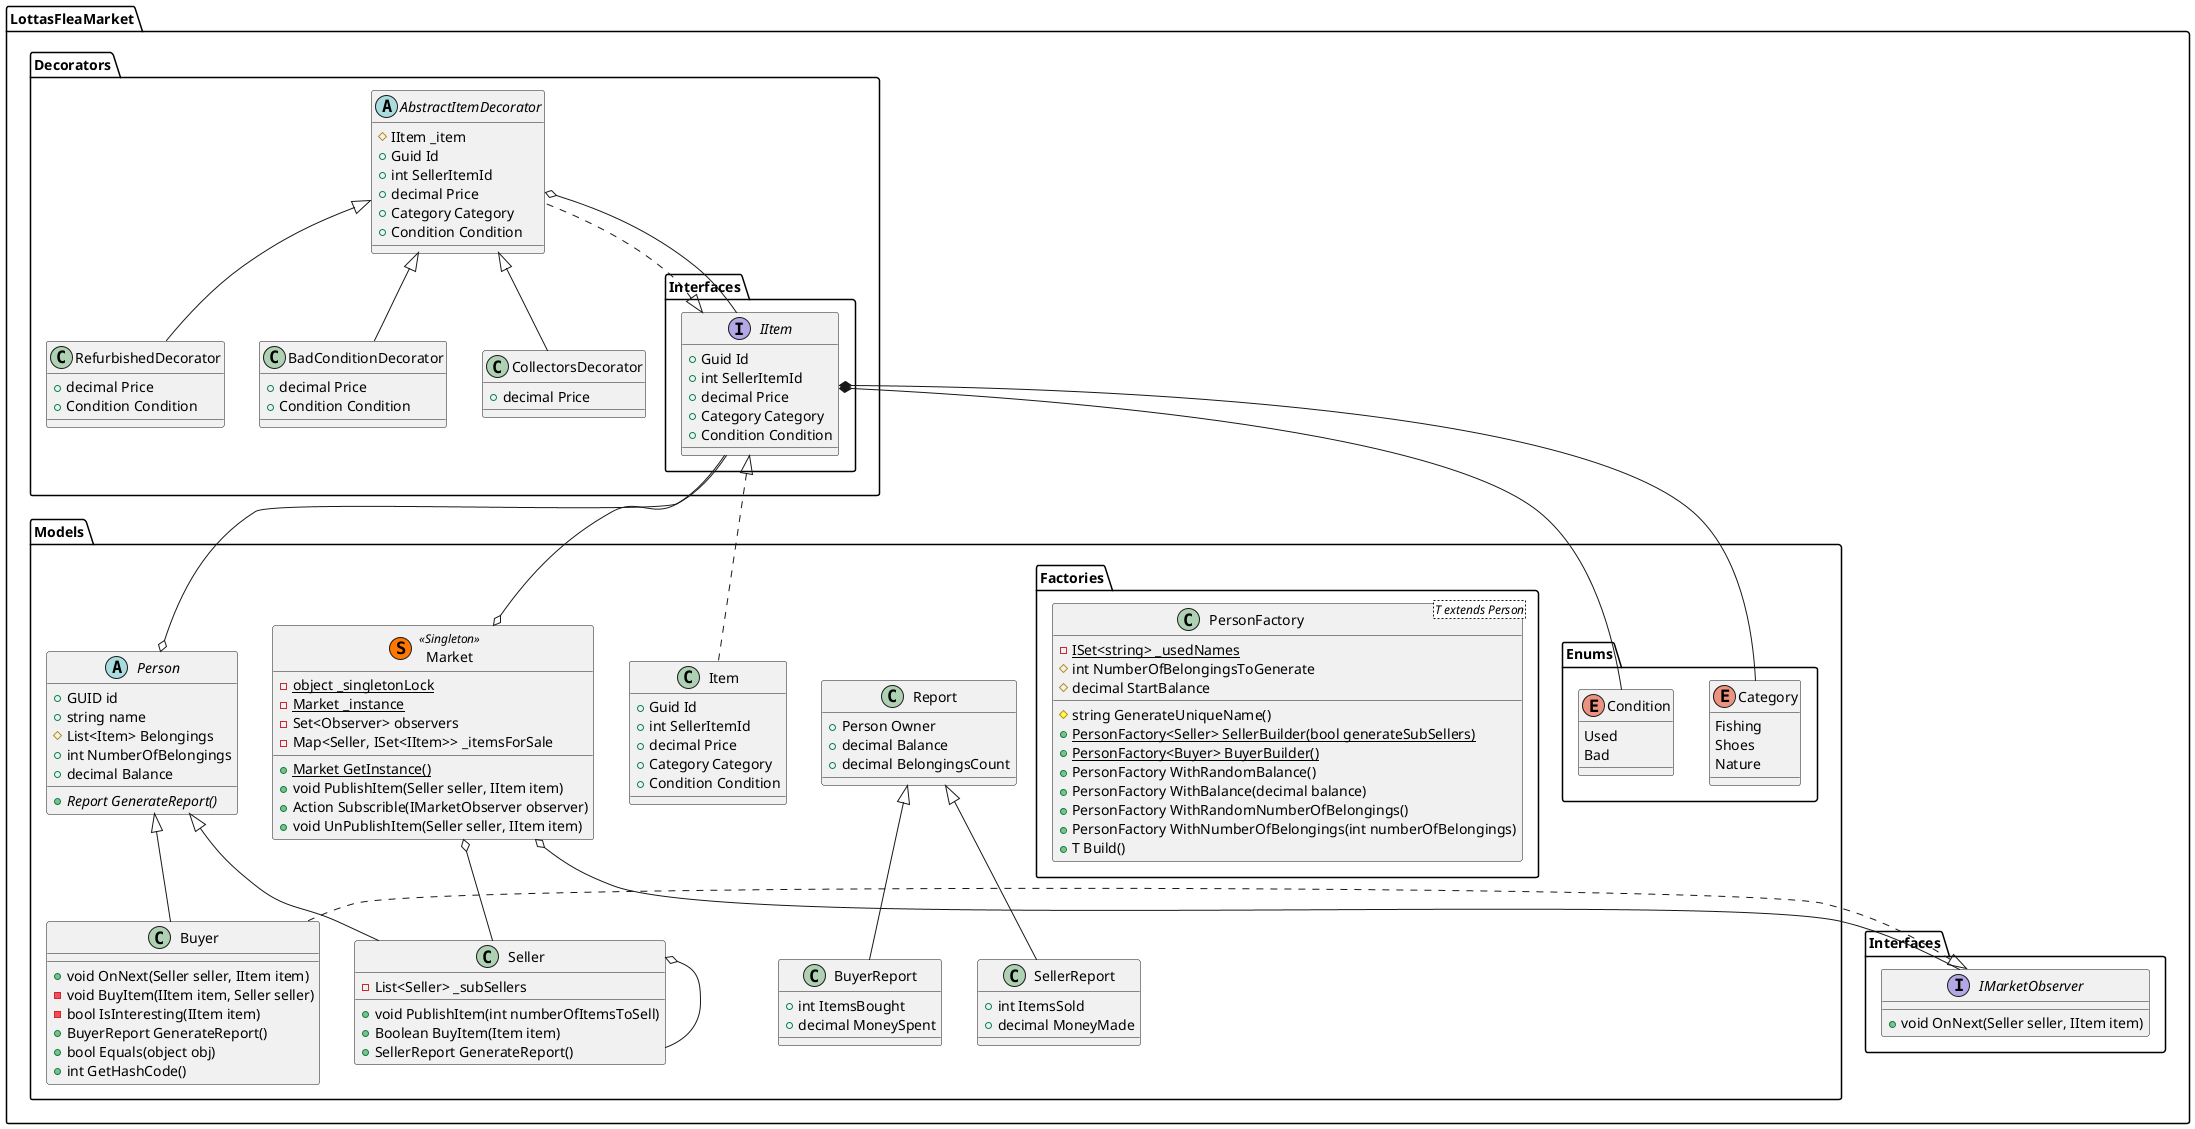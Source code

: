 @startuml
namespace LottasFleaMarket {
    namespace Decorators {
        namespace Interfaces {
            interface IItem {
                 +Guid Id
                 +int SellerItemId
                 +decimal Price
                 +Category Category
                 +Condition Condition
             }
         }
         
         abstract class AbstractItemDecorator implements LottasFleaMarket.Decorators.Interfaces.IItem {
             #IItem _item
             +Guid Id
             +int SellerItemId
             +decimal Price
             +Category Category
             +Condition Condition
         }
         
         class BadConditionDecorator extends AbstractItemDecorator {
             +decimal Price
             +Condition Condition
         }
         
         class CollectorsDecorator extends AbstractItemDecorator {
             +decimal Price
         }
         
         class RefurbishedDecorator extends AbstractItemDecorator {
             +decimal Price
             +Condition Condition
         }
         
         AbstractItemDecorator o-- LottasFleaMarket.Decorators.Interfaces.IItem
    }

    namespace Interfaces {
        interface IMarketObserver {
            +void OnNext(Seller seller, IItem item)
        }
    }
    
    namespace Models {
        namespace Enums {
            enum Category {
                Fishing
                Shoes
                Nature
            }
            
            enum Condition {
                Used
                Bad
            }
            
            LottasFleaMarket.Decorators.Interfaces.IItem *-- Condition
            LottasFleaMarket.Decorators.Interfaces.IItem *-- Category
        }
        
        namespace Factories {
            class PersonFactory<T extends Person> {
                -{static} ISet<string> _usedNames
                #string GenerateUniqueName()
                #int NumberOfBelongingsToGenerate
                #decimal StartBalance
                +{static} PersonFactory<Seller> SellerBuilder(bool generateSubSellers)
                +{static} PersonFactory<Buyer> BuyerBuilder()
                +PersonFactory WithRandomBalance()
                +PersonFactory WithBalance(decimal balance)
                +PersonFactory WithRandomNumberOfBelongings()
                +PersonFactory WithNumberOfBelongings(int numberOfBelongings)
                +T Build()
            }
        }
        
        class Report {
            +Person Owner
            +decimal Balance
            +decimal BelongingsCount
        }
        
        class BuyerReport extends Report {
            +int ItemsBought
            +decimal MoneySpent
        }
        
        class SellerReport extends Report {
            +int ItemsSold
            +decimal MoneyMade
        }
        
        abstract class Person {
            +GUID id
            +string name
            #List<Item> Belongings
            +int NumberOfBelongings
            +decimal Balance
            +{abstract} Report GenerateReport()
        }
        
        class Buyer extends Person implements LottasFleaMarket.Interfaces.IMarketObserver {
            +void OnNext(Seller seller, IItem item)
            -void BuyItem(IItem item, Seller seller)
            -bool IsInteresting(IItem item)
            +BuyerReport GenerateReport()
            +bool Equals(object obj)
            +int GetHashCode()
        }
        
        class Seller extends Person {
            -List<Seller> _subSellers
            +void PublishItem(int numberOfItemsToSell)
            +Boolean BuyItem(Item item)
            +SellerReport GenerateReport()
        }
        
        class Item implements LottasFleaMarket.Decorators.Interfaces.IItem {
             +Guid Id
             +int SellerItemId
             +decimal Price
             +Category Category
             +Condition Condition
        }
        
        
        class Market << (S,#FF7700) Singleton>> {
            -{static} object _singletonLock
            -{static} Market _instance
            -Set<Observer> observers
            -Map<Seller, ISet<IItem>> _itemsForSale
            +{static} Market GetInstance()
            +void PublishItem(Seller seller, IItem item)
            +Action Subscrible(IMarketObserver observer)
            +void UnPublishItem(Seller seller, IItem item)
        }
        
        Person o-- LottasFleaMarket.Decorators.Interfaces.IItem
         
        Seller o-- Seller
        
        Market o-- Seller
        Market o-- LottasFleaMarket.Decorators.Interfaces.IItem 
        Market o-- LottasFleaMarket.Interfaces.IMarketObserver   
    }
}

@enduml